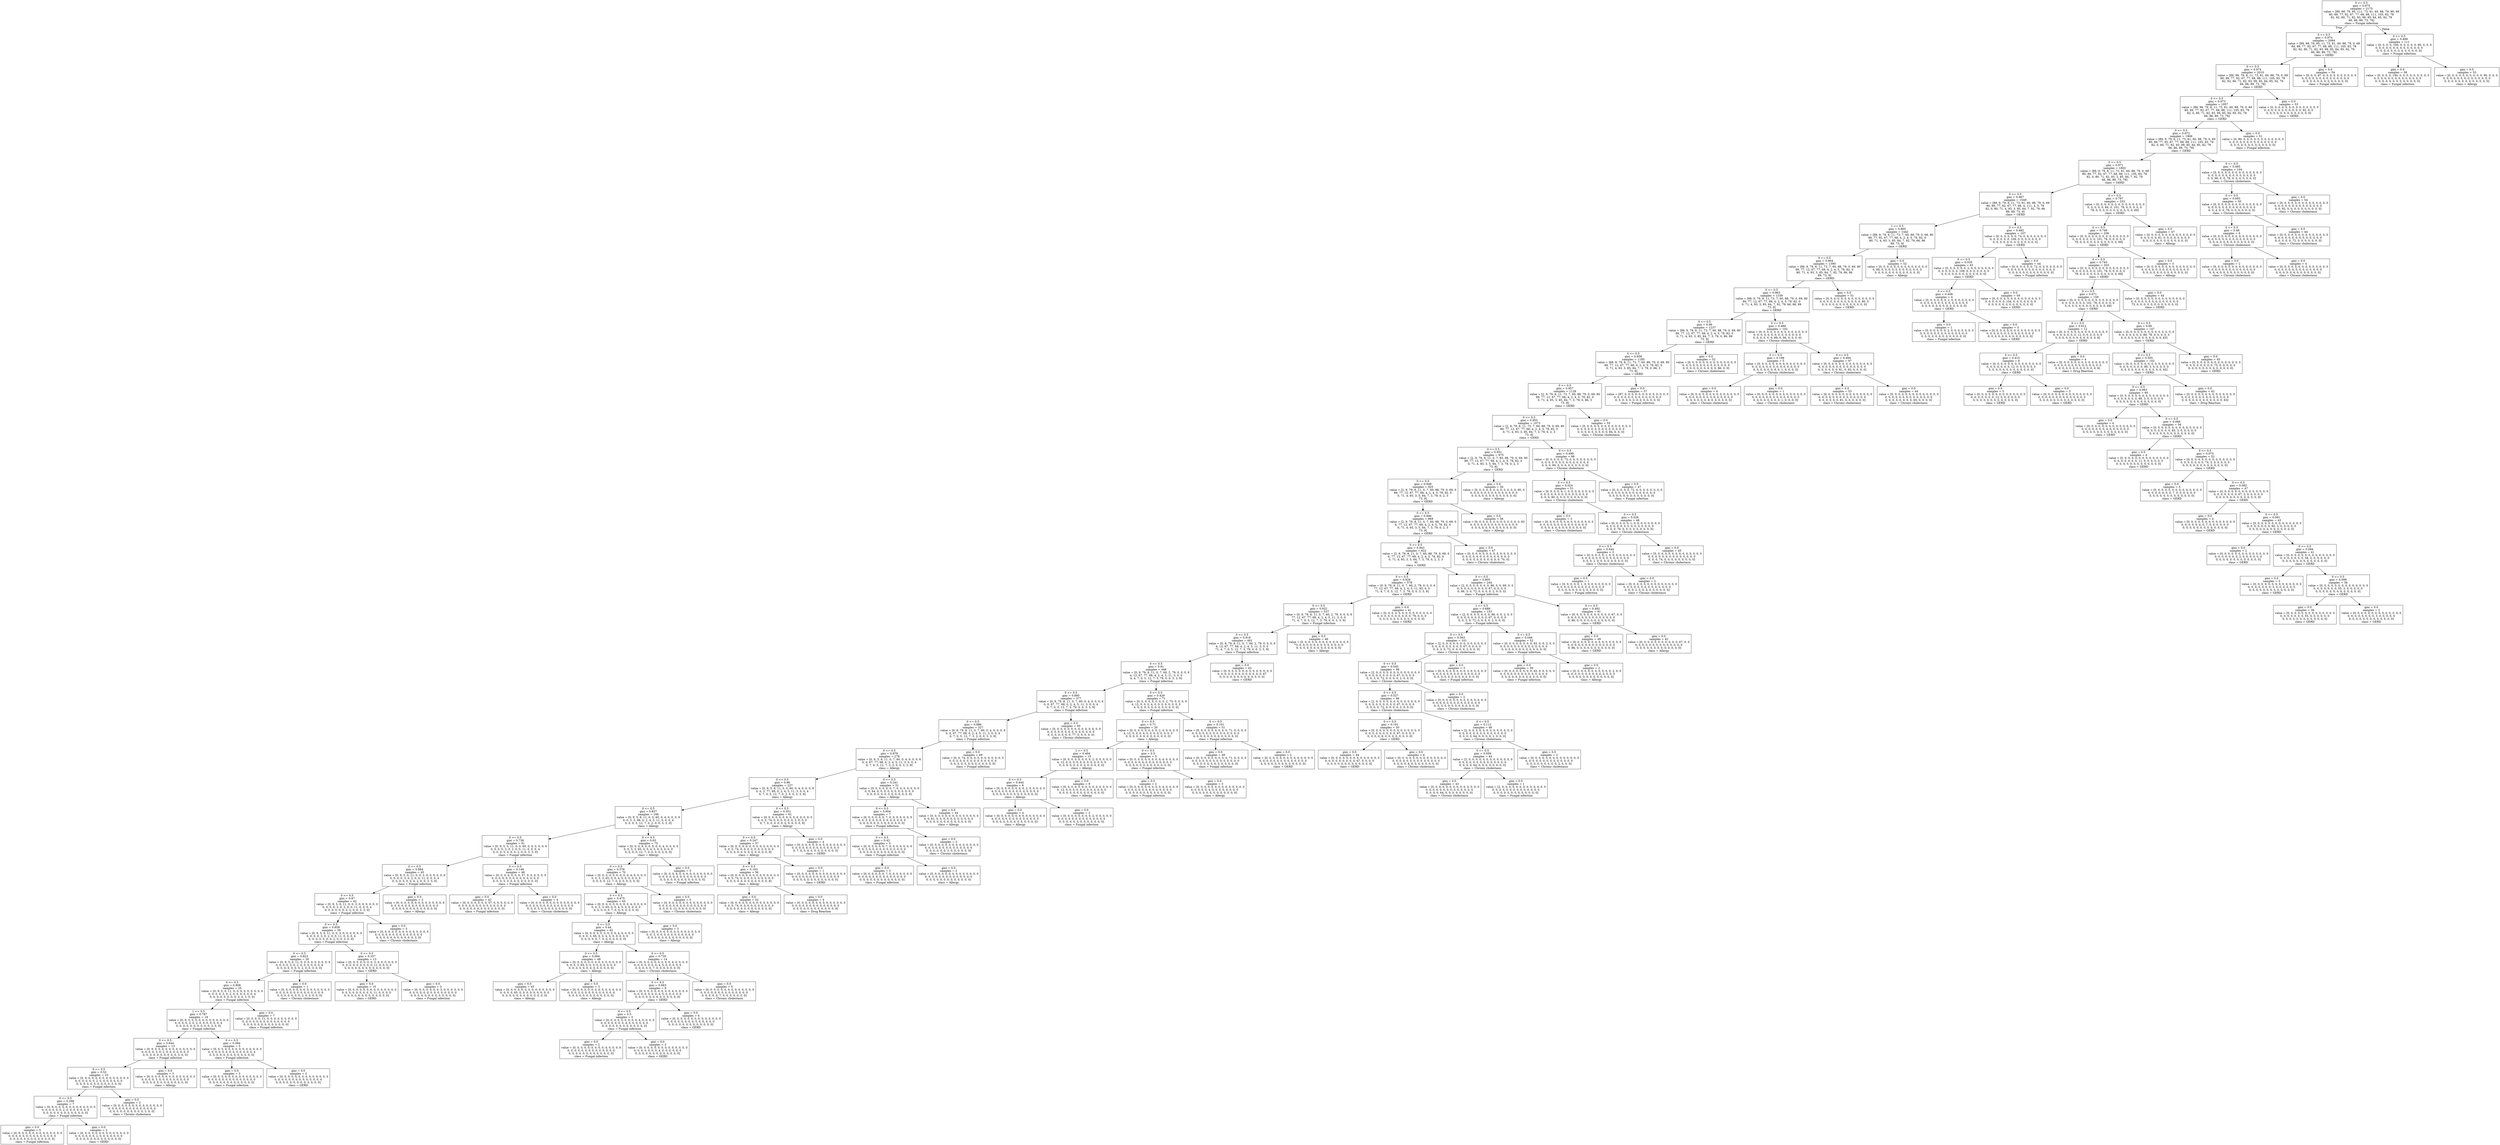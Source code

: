 digraph Tree {
node [shape=box] ;
0 [label="0 <= 0.5\ngini = 0.975\nsamples = 2175\nvalue = [89, 99, 79, 95, 111, 73, 81, 60, 88, 79, 90, 69\n80, 89, 77, 92, 67, 77, 68, 88, 111, 105, 83, 78\n82, 92, 80, 71, 82, 93, 99, 85, 84, 85, 92, 79\n66, 86, 89, 73, 78]\nclass = Fungal infection"] ;
1 [label="0 <= 0.5\ngini = 0.974\nsamples = 2064\nvalue = [89, 99, 79, 95, 11, 73, 81, 60, 88, 79, 0, 69\n80, 89, 77, 92, 67, 77, 68, 88, 111, 105, 83, 78\n82, 92, 80, 71, 82, 93, 99, 85, 84, 85, 92, 79\n66, 86, 89, 73, 78]\nclass = GERD"] ;
0 -> 1 [labeldistance=2.5, labelangle=45, headlabel="True"] ;
2 [label="0 <= 0.5\ngini = 0.974\nsamples = 2010\nvalue = [89, 99, 79, 8, 11, 73, 81, 60, 88, 79, 0, 69\n80, 89, 77, 92, 67, 77, 68, 88, 111, 105, 83, 78\n82, 92, 80, 71, 82, 93, 99, 85, 84, 85, 92, 79\n66, 86, 89, 73, 78]\nclass = GERD"] ;
1 -> 2 ;
3 [label="0 <= 0.5\ngini = 0.973\nsamples = 1957\nvalue = [89, 99, 79, 8, 11, 73, 81, 60, 88, 79, 0, 69\n80, 89, 77, 92, 67, 77, 68, 88, 111, 105, 83, 78\n82, 0, 80, 71, 82, 93, 99, 85, 84, 85, 92, 79\n66, 86, 89, 73, 78]\nclass = GERD"] ;
2 -> 3 ;
4 [label="0 <= 0.5\ngini = 0.972\nsamples = 1906\nvalue = [89, 9, 79, 8, 11, 73, 81, 60, 88, 79, 0, 69\n80, 89, 77, 92, 67, 77, 68, 88, 111, 105, 83, 78\n82, 0, 80, 71, 82, 93, 99, 85, 84, 85, 92, 79\n66, 86, 89, 73, 78]\nclass = GERD"] ;
3 -> 4 ;
5 [label="0 <= 0.5\ngini = 0.971\nsamples = 1802\nvalue = [89, 9, 79, 8, 11, 73, 81, 60, 88, 79, 0, 69\n80, 89, 77, 92, 67, 77, 68, 88, 111, 105, 83, 78\n82, 0, 80, 71, 82, 93, 3, 85, 84, 7, 92, 79\n66, 86, 89, 73, 78]\nclass = GERD"] ;
4 -> 5 ;
6 [label="0 <= 0.5\ngini = 0.967\nsamples = 1549\nvalue = [89, 9, 79, 8, 11, 73, 81, 60, 88, 79, 0, 69\n80, 89, 77, 92, 67, 77, 68, 4, 111, 4, 5, 78\n82, 0, 80, 71, 4, 93, 3, 85, 84, 7, 92, 79, 66\n86, 89, 73, 9]\nclass = GERD"] ;
5 -> 6 ;
7 [label="1 <= 0.5\ngini = 0.965\nsamples = 1442\nvalue = [89, 9, 79, 8, 11, 73, 7, 60, 88, 79, 0, 69, 80\n89, 77, 92, 67, 77, 68, 4, 2, 4, 5, 78, 82, 0\n80, 71, 4, 93, 3, 85, 84, 7, 92, 79, 66, 86\n89, 73, 9]\nclass = GERD"] ;
6 -> 7 ;
8 [label="0 <= 0.5\ngini = 0.964\nsamples = 1390\nvalue = [89, 9, 79, 8, 11, 73, 7, 60, 88, 79, 0, 69, 80\n89, 77, 12, 67, 77, 68, 4, 2, 4, 5, 78, 82, 0\n80, 71, 4, 93, 3, 85, 84, 7, 92, 79, 66, 86\n89, 73, 9]\nclass = GERD"] ;
7 -> 8 ;
9 [label="0 <= 0.5\ngini = 0.963\nsamples = 1339\nvalue = [89, 9, 79, 8, 11, 73, 7, 60, 88, 79, 0, 69, 80\n89, 77, 12, 67, 77, 68, 4, 2, 4, 5, 78, 82, 0\n0, 71, 4, 93, 3, 85, 84, 7, 92, 79, 66, 86, 89\n73, 9]\nclass = GERD"] ;
8 -> 9 ;
10 [label="0 <= 0.5\ngini = 0.96\nsamples = 1237\nvalue = [89, 9, 79, 8, 11, 73, 7, 60, 88, 79, 0, 69, 80\n89, 77, 12, 67, 77, 68, 4, 2, 4, 5, 78, 82, 0\n0, 71, 4, 93, 3, 85, 84, 7, 3, 79, 0, 86, 89\n73, 9]\nclass = GERD"] ;
9 -> 10 ;
11 [label="0 <= 0.5\ngini = 0.958\nsamples = 1185\nvalue = [89, 9, 79, 8, 11, 73, 7, 60, 88, 79, 0, 69, 80\n89, 77, 12, 67, 77, 68, 4, 2, 4, 5, 78, 82, 0\n0, 71, 4, 93, 3, 85, 84, 7, 3, 79, 0, 86, 3\n73, 9]\nclass = GERD"] ;
10 -> 11 ;
12 [label="0 <= 0.5\ngini = 0.957\nsamples = 1128\nvalue = [2, 9, 79, 8, 11, 73, 7, 60, 88, 79, 0, 69, 80\n89, 77, 12, 67, 77, 68, 4, 2, 4, 5, 78, 82, 0\n0, 71, 4, 93, 3, 85, 84, 7, 3, 79, 0, 86, 3\n73, 9]\nclass = GERD"] ;
11 -> 12 ;
13 [label="0 <= 0.5\ngini = 0.955\nsamples = 1073\nvalue = [2, 9, 79, 8, 11, 73, 7, 60, 88, 79, 0, 69, 80\n89, 77, 12, 67, 77, 68, 4, 2, 4, 5, 78, 82, 0\n0, 71, 4, 93, 3, 85, 84, 7, 3, 79, 0, 2, 3\n73, 9]\nclass = GERD"] ;
12 -> 13 ;
14 [label="0 <= 0.5\ngini = 0.951\nsamples = 975\nvalue = [2, 9, 79, 8, 11, 0, 7, 60, 88, 79, 0, 69, 80\n89, 77, 12, 67, 77, 68, 4, 2, 4, 5, 78, 82, 0\n0, 71, 4, 93, 3, 5, 84, 7, 3, 79, 0, 2, 3\n73, 9]\nclass = GERD"] ;
13 -> 14 ;
15 [label="0 <= 0.5\ngini = 0.948\nsamples = 925\nvalue = [2, 9, 79, 8, 11, 0, 7, 60, 88, 79, 0, 69, 0\n89, 77, 12, 67, 77, 68, 4, 2, 4, 5, 78, 82, 0\n0, 71, 4, 93, 3, 5, 84, 7, 3, 79, 0, 2, 3\n73, 9]\nclass = GERD"] ;
14 -> 15 ;
16 [label="0 <= 0.5\ngini = 0.946\nsamples = 869\nvalue = [2, 9, 79, 8, 11, 0, 7, 60, 88, 79, 0, 69, 0\n6, 77, 12, 67, 77, 68, 4, 2, 4, 5, 78, 82, 0\n0, 71, 4, 93, 3, 5, 84, 7, 3, 79, 0, 2, 3\n73, 9]\nclass = GERD"] ;
15 -> 16 ;
17 [label="0 <= 0.5\ngini = 0.943\nsamples = 822\nvalue = [2, 9, 79, 8, 11, 0, 7, 60, 88, 79, 0, 69, 0\n6, 77, 12, 67, 77, 68, 4, 2, 4, 5, 78, 82, 0\n0, 71, 4, 93, 3, 5, 84, 7, 3, 79, 0, 2, 3, 3\n9]\nclass = GERD"] ;
16 -> 17 ;
18 [label="0 <= 0.5\ngini = 0.926\nsamples = 578\nvalue = [0, 9, 79, 8, 11, 0, 7, 60, 2, 79, 0, 0, 0, 6\n77, 12, 67, 77, 68, 4, 2, 4, 5, 11, 82, 0, 0\n71, 4, 7, 0, 5, 12, 7, 3, 79, 0, 0, 3, 3, 9]\nclass = GERD"] ;
17 -> 18 ;
19 [label="0 <= 0.5\ngini = 0.922\nsamples = 537\nvalue = [0, 9, 79, 8, 11, 0, 7, 60, 2, 79, 0, 0, 0, 6\n77, 12, 67, 77, 68, 4, 2, 4, 5, 11, 3, 0, 0\n71, 4, 7, 0, 5, 12, 7, 3, 79, 0, 0, 3, 3, 9]\nclass = Fungal infection"] ;
18 -> 19 ;
20 [label="0 <= 0.5\ngini = 0.916\nsamples = 491\nvalue = [0, 9, 79, 8, 11, 0, 7, 60, 2, 79, 0, 0, 0, 6\n4, 12, 67, 77, 68, 4, 2, 4, 5, 11, 3, 0, 0\n71, 4, 7, 0, 5, 12, 7, 3, 79, 0, 0, 3, 3, 9]\nclass = Fungal infection"] ;
19 -> 20 ;
21 [label="0 <= 0.5\ngini = 0.91\nsamples = 448\nvalue = [0, 9, 79, 8, 11, 0, 7, 60, 2, 79, 0, 0, 0, 6\n4, 12, 67, 77, 68, 4, 2, 4, 5, 11, 3, 0, 0\n4, 4, 7, 0, 5, 12, 7, 3, 79, 0, 0, 3, 3, 9]\nclass = Fungal infection"] ;
20 -> 21 ;
22 [label="0 <= 0.5\ngini = 0.895\nsamples = 377\nvalue = [0, 9, 79, 8, 11, 0, 7, 60, 0, 4, 0, 0, 0, 6\n0, 0, 67, 77, 68, 0, 2, 4, 5, 11, 3, 0, 0, 4\n0, 7, 0, 5, 12, 7, 3, 79, 0, 0, 3, 3, 9]\nclass = Fungal infection"] ;
21 -> 22 ;
23 [label="0 <= 0.5\ngini = 0.886\nsamples = 327\nvalue = [0, 9, 79, 8, 11, 0, 7, 60, 0, 4, 0, 0, 0, 6\n0, 0, 67, 77, 68, 0, 2, 4, 5, 11, 3, 0, 0, 4\n0, 7, 0, 5, 12, 7, 3, 2, 0, 0, 3, 3, 9]\nclass = Fungal infection"] ;
22 -> 23 ;
24 [label="0 <= 0.5\ngini = 0.879\nsamples = 278\nvalue = [0, 9, 5, 8, 11, 0, 7, 60, 0, 4, 0, 0, 0, 6\n0, 0, 67, 77, 68, 0, 2, 4, 5, 11, 3, 0, 0, 4\n0, 7, 0, 5, 12, 7, 3, 2, 0, 0, 3, 3, 9]\nclass = Allergy"] ;
23 -> 24 ;
25 [label="0 <= 0.5\ngini = 0.86\nsamples = 227\nvalue = [0, 9, 5, 8, 11, 0, 0, 60, 0, 4, 0, 0, 0, 6\n0, 0, 3, 77, 68, 0, 2, 4, 5, 11, 3, 0, 0, 4\n0, 7, 0, 5, 12, 7, 0, 2, 0, 0, 3, 3, 9]\nclass = Allergy"] ;
24 -> 25 ;
26 [label="0 <= 0.5\ngini = 0.837\nsamples = 166\nvalue = [0, 9, 5, 8, 11, 0, 0, 60, 0, 4, 0, 0, 0, 6\n0, 0, 3, 3, 68, 0, 2, 4, 5, 11, 0, 0, 0, 4\n0, 0, 0, 5, 12, 7, 0, 2, 0, 0, 3, 3, 0]\nclass = Allergy"] ;
25 -> 26 ;
27 [label="0 <= 0.5\ngini = 0.736\nsamples = 91\nvalue = [0, 9, 5, 0, 11, 0, 0, 60, 0, 0, 0, 0, 0, 6\n0, 0, 0, 0, 3, 0, 2, 0, 0, 11, 0, 0, 0, 4\n0, 0, 0, 5, 0, 0, 0, 2, 0, 0, 3, 3, 0]\nclass = Fungal infection"] ;
26 -> 27 ;
28 [label="0 <= 0.5\ngini = 0.884\nsamples = 45\nvalue = [0, 9, 5, 0, 11, 0, 0, 3, 0, 0, 0, 0, 0, 6\n0, 0, 0, 0, 3, 0, 2, 0, 0, 11, 0, 0, 0, 4\n0, 0, 0, 0, 0, 0, 0, 2, 0, 0, 3, 3, 0]\nclass = Fungal infection"] ;
27 -> 28 ;
29 [label="0 <= 0.5\ngini = 0.87\nsamples = 42\nvalue = [0, 9, 5, 0, 11, 0, 0, 3, 0, 0, 0, 0, 0, 0\n0, 0, 0, 0, 3, 0, 2, 0, 0, 11, 0, 0, 0, 4\n0, 0, 0, 0, 0, 0, 0, 2, 0, 0, 3, 3, 0]\nclass = Fungal infection"] ;
28 -> 29 ;
30 [label="0 <= 0.5\ngini = 0.858\nsamples = 39\nvalue = [0, 9, 5, 0, 11, 0, 0, 3, 0, 0, 0, 0, 0, 0\n0, 0, 0, 0, 3, 0, 2, 0, 0, 11, 0, 0, 0, 4\n0, 0, 0, 0, 0, 0, 0, 2, 0, 0, 3, 0, 0]\nclass = Fungal infection"] ;
29 -> 30 ;
31 [label="0 <= 0.5\ngini = 0.823\nsamples = 26\nvalue = [0, 9, 5, 0, 11, 0, 0, 0, 0, 0, 0, 0, 0, 0\n0, 0, 0, 0, 3, 0, 2, 0, 0, 0, 0, 0, 0, 4\n0, 0, 0, 0, 0, 0, 0, 2, 0, 0, 3, 0, 0]\nclass = Fungal infection"] ;
30 -> 31 ;
32 [label="0 <= 0.5\ngini = 0.806\nsamples = 25\nvalue = [0, 9, 5, 0, 11, 0, 0, 0, 0, 0, 0, 0, 0, 0\n0, 0, 0, 0, 3, 0, 2, 0, 0, 0, 0, 0, 0, 4\n0, 0, 0, 0, 0, 0, 0, 0, 0, 0, 3, 0, 0]\nclass = Fungal infection"] ;
31 -> 32 ;
33 [label="1 <= 0.5\ngini = 0.787\nsamples = 18\nvalue = [0, 9, 5, 0, 0, 0, 0, 0, 0, 0, 0, 0, 0, 0\n0, 0, 0, 0, 3, 0, 2, 0, 0, 0, 0, 0, 0, 4\n0, 0, 0, 0, 0, 0, 0, 0, 0, 0, 3, 0, 0]\nclass = Fungal infection"] ;
32 -> 33 ;
34 [label="0 <= 0.5\ngini = 0.644\nsamples = 13\nvalue = [0, 9, 0, 0, 0, 0, 0, 0, 0, 0, 0, 0, 0, 0\n0, 0, 0, 0, 3, 0, 2, 0, 0, 0, 0, 0, 0, 0\n0, 0, 0, 0, 0, 0, 0, 0, 0, 0, 3, 0, 0]\nclass = Fungal infection"] ;
33 -> 34 ;
35 [label="0 <= 0.5\ngini = 0.52\nsamples = 10\nvalue = [0, 9, 0, 0, 0, 0, 0, 0, 0, 0, 0, 0, 0, 0\n0, 0, 0, 0, 0, 0, 2, 0, 0, 0, 0, 0, 0, 0\n0, 0, 0, 0, 0, 0, 0, 0, 0, 0, 3, 0, 0]\nclass = Fungal infection"] ;
34 -> 35 ;
36 [label="0 <= 0.5\ngini = 0.298\nsamples = 7\nvalue = [0, 9, 0, 0, 0, 0, 0, 0, 0, 0, 0, 0, 0, 0\n0, 0, 0, 0, 0, 0, 2, 0, 0, 0, 0, 0, 0, 0\n0, 0, 0, 0, 0, 0, 0, 0, 0, 0, 0, 0, 0]\nclass = Fungal infection"] ;
35 -> 36 ;
37 [label="gini = 0.0\nsamples = 5\nvalue = [0, 9, 0, 0, 0, 0, 0, 0, 0, 0, 0, 0, 0, 0\n0, 0, 0, 0, 0, 0, 0, 0, 0, 0, 0, 0, 0, 0\n0, 0, 0, 0, 0, 0, 0, 0, 0, 0, 0, 0, 0]\nclass = Fungal infection"] ;
36 -> 37 ;
38 [label="gini = 0.0\nsamples = 2\nvalue = [0, 0, 0, 0, 0, 0, 0, 0, 0, 0, 0, 0, 0, 0\n0, 0, 0, 0, 0, 0, 2, 0, 0, 0, 0, 0, 0, 0\n0, 0, 0, 0, 0, 0, 0, 0, 0, 0, 0, 0, 0]\nclass = GERD"] ;
36 -> 38 ;
39 [label="gini = 0.0\nsamples = 3\nvalue = [0, 0, 0, 0, 0, 0, 0, 0, 0, 0, 0, 0, 0, 0\n0, 0, 0, 0, 0, 0, 0, 0, 0, 0, 0, 0, 0, 0\n0, 0, 0, 0, 0, 0, 0, 0, 0, 0, 3, 0, 0]\nclass = Chronic cholestasis"] ;
35 -> 39 ;
40 [label="gini = 0.0\nsamples = 3\nvalue = [0, 0, 0, 0, 0, 0, 0, 0, 0, 0, 0, 0, 0, 0\n0, 0, 0, 0, 3, 0, 0, 0, 0, 0, 0, 0, 0, 0\n0, 0, 0, 0, 0, 0, 0, 0, 0, 0, 0, 0, 0]\nclass = Allergy"] ;
34 -> 40 ;
41 [label="0 <= 0.5\ngini = 0.494\nsamples = 5\nvalue = [0, 0, 5, 0, 0, 0, 0, 0, 0, 0, 0, 0, 0, 0\n0, 0, 0, 0, 0, 0, 0, 0, 0, 0, 0, 0, 0, 4\n0, 0, 0, 0, 0, 0, 0, 0, 0, 0, 0, 0, 0]\nclass = Fungal infection"] ;
33 -> 41 ;
42 [label="gini = 0.0\nsamples = 3\nvalue = [0, 0, 5, 0, 0, 0, 0, 0, 0, 0, 0, 0, 0, 0\n0, 0, 0, 0, 0, 0, 0, 0, 0, 0, 0, 0, 0, 0\n0, 0, 0, 0, 0, 0, 0, 0, 0, 0, 0, 0, 0]\nclass = Fungal infection"] ;
41 -> 42 ;
43 [label="gini = 0.0\nsamples = 2\nvalue = [0, 0, 0, 0, 0, 0, 0, 0, 0, 0, 0, 0, 0, 0\n0, 0, 0, 0, 0, 0, 0, 0, 0, 0, 0, 0, 0, 4\n0, 0, 0, 0, 0, 0, 0, 0, 0, 0, 0, 0, 0]\nclass = GERD"] ;
41 -> 43 ;
44 [label="gini = 0.0\nsamples = 7\nvalue = [0, 0, 0, 0, 11, 0, 0, 0, 0, 0, 0, 0, 0, 0\n0, 0, 0, 0, 0, 0, 0, 0, 0, 0, 0, 0, 0, 0\n0, 0, 0, 0, 0, 0, 0, 0, 0, 0, 0, 0, 0]\nclass = Fungal infection"] ;
32 -> 44 ;
45 [label="gini = 0.0\nsamples = 1\nvalue = [0, 0, 0, 0, 0, 0, 0, 0, 0, 0, 0, 0, 0, 0\n0, 0, 0, 0, 0, 0, 0, 0, 0, 0, 0, 0, 0, 0\n0, 0, 0, 0, 0, 0, 0, 2, 0, 0, 0, 0, 0]\nclass = Chronic cholestasis"] ;
31 -> 45 ;
46 [label="0 <= 0.5\ngini = 0.337\nsamples = 13\nvalue = [0, 0, 0, 0, 0, 0, 0, 3, 0, 0, 0, 0, 0, 0\n0, 0, 0, 0, 0, 0, 0, 0, 0, 11, 0, 0, 0, 0\n0, 0, 0, 0, 0, 0, 0, 0, 0, 0, 0, 0, 0]\nclass = GERD"] ;
30 -> 46 ;
47 [label="gini = 0.0\nsamples = 10\nvalue = [0, 0, 0, 0, 0, 0, 0, 0, 0, 0, 0, 0, 0, 0\n0, 0, 0, 0, 0, 0, 0, 0, 0, 11, 0, 0, 0, 0\n0, 0, 0, 0, 0, 0, 0, 0, 0, 0, 0, 0, 0]\nclass = GERD"] ;
46 -> 47 ;
48 [label="gini = 0.0\nsamples = 3\nvalue = [0, 0, 0, 0, 0, 0, 0, 3, 0, 0, 0, 0, 0, 0\n0, 0, 0, 0, 0, 0, 0, 0, 0, 0, 0, 0, 0, 0\n0, 0, 0, 0, 0, 0, 0, 0, 0, 0, 0, 0, 0]\nclass = Fungal infection"] ;
46 -> 48 ;
49 [label="gini = 0.0\nsamples = 3\nvalue = [0, 0, 0, 0, 0, 0, 0, 0, 0, 0, 0, 0, 0, 0\n0, 0, 0, 0, 0, 0, 0, 0, 0, 0, 0, 0, 0, 0\n0, 0, 0, 0, 0, 0, 0, 0, 0, 0, 0, 3, 0]\nclass = Chronic cholestasis"] ;
29 -> 49 ;
50 [label="gini = 0.0\nsamples = 3\nvalue = [0, 0, 0, 0, 0, 0, 0, 0, 0, 0, 0, 0, 0, 6\n0, 0, 0, 0, 0, 0, 0, 0, 0, 0, 0, 0, 0, 0\n0, 0, 0, 0, 0, 0, 0, 0, 0, 0, 0, 0, 0]\nclass = Allergy"] ;
28 -> 50 ;
51 [label="0 <= 0.5\ngini = 0.148\nsamples = 46\nvalue = [0, 0, 0, 0, 0, 0, 0, 57, 0, 0, 0, 0, 0, 0\n0, 0, 0, 0, 0, 0, 0, 0, 0, 0, 0, 0, 0, 0\n0, 0, 0, 5, 0, 0, 0, 0, 0, 0, 0, 0, 0]\nclass = Fungal infection"] ;
27 -> 51 ;
52 [label="gini = 0.0\nsamples = 42\nvalue = [0, 0, 0, 0, 0, 0, 0, 57, 0, 0, 0, 0, 0, 0\n0, 0, 0, 0, 0, 0, 0, 0, 0, 0, 0, 0, 0, 0\n0, 0, 0, 0, 0, 0, 0, 0, 0, 0, 0, 0, 0]\nclass = Fungal infection"] ;
51 -> 52 ;
53 [label="gini = 0.0\nsamples = 4\nvalue = [0, 0, 0, 0, 0, 0, 0, 0, 0, 0, 0, 0, 0, 0\n0, 0, 0, 0, 0, 0, 0, 0, 0, 0, 0, 0, 0, 0\n0, 0, 0, 5, 0, 0, 0, 0, 0, 0, 0, 0, 0]\nclass = Chronic cholestasis"] ;
51 -> 53 ;
54 [label="0 <= 0.5\ngini = 0.63\nsamples = 75\nvalue = [0, 0, 0, 8, 0, 0, 0, 0, 0, 4, 0, 0, 0, 0\n0, 0, 3, 3, 65, 0, 0, 4, 5, 0, 0, 0, 0, 0\n0, 0, 0, 0, 12, 7, 0, 0, 0, 0, 0, 0, 0]\nclass = Allergy"] ;
26 -> 54 ;
55 [label="0 <= 0.5\ngini = 0.576\nsamples = 70\nvalue = [0, 0, 0, 0, 0, 0, 0, 0, 0, 4, 0, 0, 0, 0\n0, 0, 3, 3, 65, 0, 0, 4, 5, 0, 0, 0, 0, 0\n0, 0, 0, 0, 12, 7, 0, 0, 0, 0, 0, 0, 0]\nclass = Allergy"] ;
54 -> 55 ;
56 [label="0 <= 0.5\ngini = 0.475\nsamples = 65\nvalue = [0, 0, 0, 0, 0, 0, 0, 0, 0, 4, 0, 0, 0, 0\n0, 0, 3, 3, 65, 0, 0, 4, 5, 0, 0, 0, 0, 0\n0, 0, 0, 0, 0, 7, 0, 0, 0, 0, 0, 0, 0]\nclass = Allergy"] ;
55 -> 56 ;
57 [label="0 <= 0.5\ngini = 0.44\nsamples = 62\nvalue = [0, 0, 0, 0, 0, 0, 0, 0, 0, 4, 0, 0, 0, 0\n0, 0, 0, 3, 65, 0, 0, 4, 5, 0, 0, 0, 0, 0\n0, 0, 0, 0, 0, 7, 0, 0, 0, 0, 0, 0, 0]\nclass = Allergy"] ;
56 -> 57 ;
58 [label="0 <= 0.5\ngini = 0.084\nsamples = 48\nvalue = [0, 0, 0, 0, 0, 0, 0, 0, 0, 0, 0, 0, 0, 0\n0, 0, 0, 3, 65, 0, 0, 0, 0, 0, 0, 0, 0, 0\n0, 0, 0, 0, 0, 0, 0, 0, 0, 0, 0, 0, 0]\nclass = Allergy"] ;
57 -> 58 ;
59 [label="gini = 0.0\nsamples = 45\nvalue = [0, 0, 0, 0, 0, 0, 0, 0, 0, 0, 0, 0, 0, 0\n0, 0, 0, 0, 65, 0, 0, 0, 0, 0, 0, 0, 0, 0\n0, 0, 0, 0, 0, 0, 0, 0, 0, 0, 0, 0, 0]\nclass = Allergy"] ;
58 -> 59 ;
60 [label="gini = 0.0\nsamples = 3\nvalue = [0, 0, 0, 0, 0, 0, 0, 0, 0, 0, 0, 0, 0, 0\n0, 0, 0, 3, 0, 0, 0, 0, 0, 0, 0, 0, 0, 0\n0, 0, 0, 0, 0, 0, 0, 0, 0, 0, 0, 0, 0]\nclass = Allergy"] ;
58 -> 60 ;
61 [label="0 <= 0.5\ngini = 0.735\nsamples = 14\nvalue = [0, 0, 0, 0, 0, 0, 0, 0, 0, 4, 0, 0, 0, 0\n0, 0, 0, 0, 0, 0, 0, 4, 5, 0, 0, 0, 0, 0\n0, 0, 0, 0, 0, 7, 0, 0, 0, 0, 0, 0, 0]\nclass = Chronic cholestasis"] ;
57 -> 61 ;
62 [label="0 <= 0.5\ngini = 0.663\nsamples = 9\nvalue = [0, 0, 0, 0, 0, 0, 0, 0, 0, 4, 0, 0, 0, 0\n0, 0, 0, 0, 0, 0, 0, 4, 5, 0, 0, 0, 0, 0\n0, 0, 0, 0, 0, 0, 0, 0, 0, 0, 0, 0, 0]\nclass = GERD"] ;
61 -> 62 ;
63 [label="0 <= 0.5\ngini = 0.5\nsamples = 5\nvalue = [0, 0, 0, 0, 0, 0, 0, 0, 0, 4, 0, 0, 0, 0\n0, 0, 0, 0, 0, 0, 0, 4, 0, 0, 0, 0, 0, 0\n0, 0, 0, 0, 0, 0, 0, 0, 0, 0, 0, 0, 0]\nclass = Fungal infection"] ;
62 -> 63 ;
64 [label="gini = 0.0\nsamples = 2\nvalue = [0, 0, 0, 0, 0, 0, 0, 0, 0, 4, 0, 0, 0, 0\n0, 0, 0, 0, 0, 0, 0, 0, 0, 0, 0, 0, 0, 0\n0, 0, 0, 0, 0, 0, 0, 0, 0, 0, 0, 0, 0]\nclass = Fungal infection"] ;
63 -> 64 ;
65 [label="gini = 0.0\nsamples = 3\nvalue = [0, 0, 0, 0, 0, 0, 0, 0, 0, 0, 0, 0, 0, 0\n0, 0, 0, 0, 0, 0, 0, 4, 0, 0, 0, 0, 0, 0\n0, 0, 0, 0, 0, 0, 0, 0, 0, 0, 0, 0, 0]\nclass = GERD"] ;
63 -> 65 ;
66 [label="gini = 0.0\nsamples = 4\nvalue = [0, 0, 0, 0, 0, 0, 0, 0, 0, 0, 0, 0, 0, 0\n0, 0, 0, 0, 0, 0, 0, 0, 5, 0, 0, 0, 0, 0\n0, 0, 0, 0, 0, 0, 0, 0, 0, 0, 0, 0, 0]\nclass = GERD"] ;
62 -> 66 ;
67 [label="gini = 0.0\nsamples = 5\nvalue = [0, 0, 0, 0, 0, 0, 0, 0, 0, 0, 0, 0, 0, 0\n0, 0, 0, 0, 0, 0, 0, 0, 0, 0, 0, 0, 0, 0\n0, 0, 0, 0, 0, 7, 0, 0, 0, 0, 0, 0, 0]\nclass = Chronic cholestasis"] ;
61 -> 67 ;
68 [label="gini = 0.0\nsamples = 3\nvalue = [0, 0, 0, 0, 0, 0, 0, 0, 0, 0, 0, 0, 0, 0\n0, 0, 3, 0, 0, 0, 0, 0, 0, 0, 0, 0, 0, 0\n0, 0, 0, 0, 0, 0, 0, 0, 0, 0, 0, 0, 0]\nclass = Allergy"] ;
56 -> 68 ;
69 [label="gini = 0.0\nsamples = 5\nvalue = [0, 0, 0, 0, 0, 0, 0, 0, 0, 0, 0, 0, 0, 0\n0, 0, 0, 0, 0, 0, 0, 0, 0, 0, 0, 0, 0, 0\n0, 0, 0, 0, 12, 0, 0, 0, 0, 0, 0, 0, 0]\nclass = Chronic cholestasis"] ;
55 -> 69 ;
70 [label="gini = 0.0\nsamples = 5\nvalue = [0, 0, 0, 8, 0, 0, 0, 0, 0, 0, 0, 0, 0, 0\n0, 0, 0, 0, 0, 0, 0, 0, 0, 0, 0, 0, 0, 0\n0, 0, 0, 0, 0, 0, 0, 0, 0, 0, 0, 0, 0]\nclass = Fungal infection"] ;
54 -> 70 ;
71 [label="0 <= 0.5\ngini = 0.351\nsamples = 61\nvalue = [0, 0, 0, 0, 0, 0, 0, 0, 0, 0, 0, 0, 0, 0\n0, 0, 0, 74, 0, 0, 0, 0, 0, 0, 3, 0, 0, 0\n0, 7, 0, 0, 0, 0, 0, 0, 0, 0, 0, 0, 9]\nclass = Allergy"] ;
25 -> 71 ;
72 [label="0 <= 0.5\ngini = 0.247\nsamples = 57\nvalue = [0, 0, 0, 0, 0, 0, 0, 0, 0, 0, 0, 0, 0, 0\n0, 0, 0, 74, 0, 0, 0, 0, 0, 0, 3, 0, 0, 0\n0, 0, 0, 0, 0, 0, 0, 0, 0, 0, 0, 0, 9]\nclass = Allergy"] ;
71 -> 72 ;
73 [label="0 <= 0.5\ngini = 0.193\nsamples = 56\nvalue = [0, 0, 0, 0, 0, 0, 0, 0, 0, 0, 0, 0, 0, 0\n0, 0, 0, 74, 0, 0, 0, 0, 0, 0, 0, 0, 0, 0\n0, 0, 0, 0, 0, 0, 0, 0, 0, 0, 0, 0, 9]\nclass = Allergy"] ;
72 -> 73 ;
74 [label="gini = 0.0\nsamples = 52\nvalue = [0, 0, 0, 0, 0, 0, 0, 0, 0, 0, 0, 0, 0, 0\n0, 0, 0, 74, 0, 0, 0, 0, 0, 0, 0, 0, 0, 0\n0, 0, 0, 0, 0, 0, 0, 0, 0, 0, 0, 0, 0]\nclass = Allergy"] ;
73 -> 74 ;
75 [label="gini = 0.0\nsamples = 4\nvalue = [0, 0, 0, 0, 0, 0, 0, 0, 0, 0, 0, 0, 0, 0\n0, 0, 0, 0, 0, 0, 0, 0, 0, 0, 0, 0, 0, 0\n0, 0, 0, 0, 0, 0, 0, 0, 0, 0, 0, 0, 9]\nclass = Drug Reaction"] ;
73 -> 75 ;
76 [label="gini = 0.0\nsamples = 1\nvalue = [0, 0, 0, 0, 0, 0, 0, 0, 0, 0, 0, 0, 0, 0\n0, 0, 0, 0, 0, 0, 0, 0, 0, 0, 3, 0, 0, 0\n0, 0, 0, 0, 0, 0, 0, 0, 0, 0, 0, 0, 0]\nclass = GERD"] ;
72 -> 76 ;
77 [label="gini = 0.0\nsamples = 4\nvalue = [0, 0, 0, 0, 0, 0, 0, 0, 0, 0, 0, 0, 0, 0\n0, 0, 0, 0, 0, 0, 0, 0, 0, 0, 0, 0, 0, 0\n0, 7, 0, 0, 0, 0, 0, 0, 0, 0, 0, 0, 0]\nclass = GERD"] ;
71 -> 77 ;
78 [label="0 <= 0.5\ngini = 0.241\nsamples = 51\nvalue = [0, 0, 0, 0, 0, 0, 7, 0, 0, 0, 0, 0, 0, 0\n0, 0, 64, 0, 0, 0, 0, 0, 0, 0, 0, 0, 0, 0\n0, 0, 0, 0, 0, 0, 3, 0, 0, 0, 0, 0, 0]\nclass = Allergy"] ;
24 -> 78 ;
79 [label="0 <= 0.5\ngini = 0.604\nsamples = 7\nvalue = [0, 0, 0, 0, 0, 0, 7, 0, 0, 0, 0, 0, 0, 0\n0, 0, 3, 0, 0, 0, 0, 0, 0, 0, 0, 0, 0, 0\n0, 0, 0, 0, 0, 0, 3, 0, 0, 0, 0, 0, 0]\nclass = Fungal infection"] ;
78 -> 79 ;
80 [label="0 <= 0.5\ngini = 0.42\nsamples = 5\nvalue = [0, 0, 0, 0, 0, 0, 7, 0, 0, 0, 0, 0, 0, 0\n0, 0, 3, 0, 0, 0, 0, 0, 0, 0, 0, 0, 0, 0\n0, 0, 0, 0, 0, 0, 0, 0, 0, 0, 0, 0, 0]\nclass = Fungal infection"] ;
79 -> 80 ;
81 [label="gini = 0.0\nsamples = 3\nvalue = [0, 0, 0, 0, 0, 0, 7, 0, 0, 0, 0, 0, 0, 0\n0, 0, 0, 0, 0, 0, 0, 0, 0, 0, 0, 0, 0, 0\n0, 0, 0, 0, 0, 0, 0, 0, 0, 0, 0, 0, 0]\nclass = Fungal infection"] ;
80 -> 81 ;
82 [label="gini = 0.0\nsamples = 2\nvalue = [0, 0, 0, 0, 0, 0, 0, 0, 0, 0, 0, 0, 0, 0\n0, 0, 3, 0, 0, 0, 0, 0, 0, 0, 0, 0, 0, 0\n0, 0, 0, 0, 0, 0, 0, 0, 0, 0, 0, 0, 0]\nclass = Allergy"] ;
80 -> 82 ;
83 [label="gini = 0.0\nsamples = 2\nvalue = [0, 0, 0, 0, 0, 0, 0, 0, 0, 0, 0, 0, 0, 0\n0, 0, 0, 0, 0, 0, 0, 0, 0, 0, 0, 0, 0, 0\n0, 0, 0, 0, 0, 0, 3, 0, 0, 0, 0, 0, 0]\nclass = Chronic cholestasis"] ;
79 -> 83 ;
84 [label="gini = 0.0\nsamples = 44\nvalue = [0, 0, 0, 0, 0, 0, 0, 0, 0, 0, 0, 0, 0, 0\n0, 0, 61, 0, 0, 0, 0, 0, 0, 0, 0, 0, 0, 0\n0, 0, 0, 0, 0, 0, 0, 0, 0, 0, 0, 0, 0]\nclass = Allergy"] ;
78 -> 84 ;
85 [label="gini = 0.0\nsamples = 49\nvalue = [0, 0, 74, 0, 0, 0, 0, 0, 0, 0, 0, 0, 0, 0\n0, 0, 0, 0, 0, 0, 0, 0, 0, 0, 0, 0, 0, 0\n0, 0, 0, 0, 0, 0, 0, 0, 0, 0, 0, 0, 0]\nclass = Fungal infection"] ;
23 -> 85 ;
86 [label="gini = 0.0\nsamples = 50\nvalue = [0, 0, 0, 0, 0, 0, 0, 0, 0, 0, 0, 0, 0, 0\n0, 0, 0, 0, 0, 0, 0, 0, 0, 0, 0, 0, 0, 0\n0, 0, 0, 0, 0, 0, 0, 77, 0, 0, 0, 0, 0]\nclass = Chronic cholestasis"] ;
22 -> 86 ;
87 [label="0 <= 0.5\ngini = 0.429\nsamples = 71\nvalue = [0, 0, 0, 0, 0, 0, 0, 0, 2, 75, 0, 0, 0, 0\n4, 12, 0, 0, 0, 4, 0, 0, 0, 0, 0, 0, 0, 0\n4, 0, 0, 0, 0, 0, 0, 0, 0, 0, 0, 0, 0]\nclass = Fungal infection"] ;
21 -> 87 ;
88 [label="0 <= 0.5\ngini = 0.71\nsamples = 20\nvalue = [0, 0, 0, 0, 0, 0, 0, 0, 2, 4, 0, 0, 0, 0\n4, 12, 0, 0, 0, 4, 0, 0, 0, 0, 0, 0, 0, 0\n0, 0, 0, 0, 0, 0, 0, 0, 0, 0, 0, 0, 0]\nclass = Allergy"] ;
87 -> 88 ;
89 [label="1 <= 0.5\ngini = 0.494\nsamples = 15\nvalue = [0, 0, 0, 0, 0, 0, 0, 0, 2, 0, 0, 0, 0, 0\n4, 12, 0, 0, 0, 0, 0, 0, 0, 0, 0, 0, 0, 0\n0, 0, 0, 0, 0, 0, 0, 0, 0, 0, 0, 0, 0]\nclass = Allergy"] ;
88 -> 89 ;
90 [label="0 <= 0.5\ngini = 0.444\nsamples = 6\nvalue = [0, 0, 0, 0, 0, 0, 0, 0, 2, 0, 0, 0, 0, 0\n4, 0, 0, 0, 0, 0, 0, 0, 0, 0, 0, 0, 0, 0\n0, 0, 0, 0, 0, 0, 0, 0, 0, 0, 0, 0, 0]\nclass = Allergy"] ;
89 -> 90 ;
91 [label="gini = 0.0\nsamples = 4\nvalue = [0, 0, 0, 0, 0, 0, 0, 0, 0, 0, 0, 0, 0, 0\n4, 0, 0, 0, 0, 0, 0, 0, 0, 0, 0, 0, 0, 0\n0, 0, 0, 0, 0, 0, 0, 0, 0, 0, 0, 0, 0]\nclass = Allergy"] ;
90 -> 91 ;
92 [label="gini = 0.0\nsamples = 2\nvalue = [0, 0, 0, 0, 0, 0, 0, 0, 2, 0, 0, 0, 0, 0\n0, 0, 0, 0, 0, 0, 0, 0, 0, 0, 0, 0, 0, 0\n0, 0, 0, 0, 0, 0, 0, 0, 0, 0, 0, 0, 0]\nclass = Fungal infection"] ;
90 -> 92 ;
93 [label="gini = 0.0\nsamples = 9\nvalue = [0, 0, 0, 0, 0, 0, 0, 0, 0, 0, 0, 0, 0, 0\n0, 12, 0, 0, 0, 0, 0, 0, 0, 0, 0, 0, 0, 0\n0, 0, 0, 0, 0, 0, 0, 0, 0, 0, 0, 0, 0]\nclass = Allergy"] ;
89 -> 93 ;
94 [label="0 <= 0.5\ngini = 0.5\nsamples = 5\nvalue = [0, 0, 0, 0, 0, 0, 0, 0, 0, 4, 0, 0, 0, 0\n0, 0, 0, 0, 0, 4, 0, 0, 0, 0, 0, 0, 0, 0\n0, 0, 0, 0, 0, 0, 0, 0, 0, 0, 0, 0, 0]\nclass = Fungal infection"] ;
88 -> 94 ;
95 [label="gini = 0.0\nsamples = 2\nvalue = [0, 0, 0, 0, 0, 0, 0, 0, 0, 4, 0, 0, 0, 0\n0, 0, 0, 0, 0, 0, 0, 0, 0, 0, 0, 0, 0, 0\n0, 0, 0, 0, 0, 0, 0, 0, 0, 0, 0, 0, 0]\nclass = Fungal infection"] ;
94 -> 95 ;
96 [label="gini = 0.0\nsamples = 3\nvalue = [0, 0, 0, 0, 0, 0, 0, 0, 0, 0, 0, 0, 0, 0\n0, 0, 0, 0, 0, 4, 0, 0, 0, 0, 0, 0, 0, 0\n0, 0, 0, 0, 0, 0, 0, 0, 0, 0, 0, 0, 0]\nclass = Allergy"] ;
94 -> 96 ;
97 [label="0 <= 0.5\ngini = 0.101\nsamples = 51\nvalue = [0, 0, 0, 0, 0, 0, 0, 0, 0, 71, 0, 0, 0, 0\n0, 0, 0, 0, 0, 0, 0, 0, 0, 0, 0, 0, 0, 0\n4, 0, 0, 0, 0, 0, 0, 0, 0, 0, 0, 0, 0]\nclass = Fungal infection"] ;
87 -> 97 ;
98 [label="gini = 0.0\nsamples = 49\nvalue = [0, 0, 0, 0, 0, 0, 0, 0, 0, 71, 0, 0, 0, 0\n0, 0, 0, 0, 0, 0, 0, 0, 0, 0, 0, 0, 0, 0\n0, 0, 0, 0, 0, 0, 0, 0, 0, 0, 0, 0, 0]\nclass = Fungal infection"] ;
97 -> 98 ;
99 [label="gini = 0.0\nsamples = 2\nvalue = [0, 0, 0, 0, 0, 0, 0, 0, 0, 0, 0, 0, 0, 0\n0, 0, 0, 0, 0, 0, 0, 0, 0, 0, 0, 0, 0, 0\n4, 0, 0, 0, 0, 0, 0, 0, 0, 0, 0, 0, 0]\nclass = GERD"] ;
97 -> 99 ;
100 [label="gini = 0.0\nsamples = 43\nvalue = [0, 0, 0, 0, 0, 0, 0, 0, 0, 0, 0, 0, 0, 0\n0, 0, 0, 0, 0, 0, 0, 0, 0, 0, 0, 0, 0, 67\n0, 0, 0, 0, 0, 0, 0, 0, 0, 0, 0, 0, 0]\nclass = GERD"] ;
20 -> 100 ;
101 [label="gini = 0.0\nsamples = 46\nvalue = [0, 0, 0, 0, 0, 0, 0, 0, 0, 0, 0, 0, 0, 0\n73, 0, 0, 0, 0, 0, 0, 0, 0, 0, 0, 0, 0, 0\n0, 0, 0, 0, 0, 0, 0, 0, 0, 0, 0, 0, 0]\nclass = Allergy"] ;
19 -> 101 ;
102 [label="gini = 0.0\nsamples = 41\nvalue = [0, 0, 0, 0, 0, 0, 0, 0, 0, 0, 0, 0, 0, 0\n0, 0, 0, 0, 0, 0, 0, 0, 0, 0, 79, 0, 0, 0\n0, 0, 0, 0, 0, 0, 0, 0, 0, 0, 0, 0, 0]\nclass = GERD"] ;
18 -> 102 ;
103 [label="0 <= 0.5\ngini = 0.805\nsamples = 244\nvalue = [2, 0, 0, 0, 0, 0, 0, 0, 86, 0, 0, 69, 0, 0\n0, 0, 0, 0, 0, 0, 0, 0, 0, 67, 0, 0, 0, 0\n0, 86, 3, 0, 72, 0, 0, 0, 0, 2, 0, 0, 0]\nclass = Fungal infection"] ;
17 -> 103 ;
104 [label="1 <= 0.5\ngini = 0.688\nsamples = 153\nvalue = [2, 0, 0, 0, 0, 0, 0, 0, 86, 0, 0, 2, 0, 0\n0, 0, 0, 0, 0, 0, 0, 0, 0, 67, 0, 0, 0, 0\n0, 0, 3, 0, 72, 0, 0, 0, 0, 2, 0, 0, 0]\nclass = Fungal infection"] ;
103 -> 104 ;
105 [label="0 <= 0.5\ngini = 0.563\nsamples = 101\nvalue = [2, 0, 0, 0, 0, 0, 0, 0, 3, 0, 0, 0, 0, 0\n0, 0, 0, 0, 0, 0, 0, 0, 0, 67, 0, 0, 0, 0\n0, 0, 3, 0, 72, 0, 0, 0, 0, 2, 0, 0, 0]\nclass = Chronic cholestasis"] ;
104 -> 105 ;
106 [label="0 <= 0.5\ngini = 0.545\nsamples = 98\nvalue = [2, 0, 0, 0, 0, 0, 0, 0, 0, 0, 0, 0, 0, 0\n0, 0, 0, 0, 0, 0, 0, 0, 0, 67, 0, 0, 0, 0\n0, 0, 3, 0, 72, 0, 0, 0, 0, 2, 0, 0, 0]\nclass = Chronic cholestasis"] ;
105 -> 106 ;
107 [label="0 <= 0.5\ngini = 0.527\nsamples = 96\nvalue = [2, 0, 0, 0, 0, 0, 0, 0, 0, 0, 0, 0, 0, 0\n0, 0, 0, 0, 0, 0, 0, 0, 0, 67, 0, 0, 0, 0\n0, 0, 0, 0, 72, 0, 0, 0, 0, 2, 0, 0, 0]\nclass = Chronic cholestasis"] ;
106 -> 107 ;
108 [label="0 <= 0.5\ngini = 0.191\nsamples = 50\nvalue = [0, 0, 0, 0, 0, 0, 0, 0, 0, 0, 0, 0, 0, 0\n0, 0, 0, 0, 0, 0, 0, 0, 0, 67, 0, 0, 0, 0\n0, 0, 0, 0, 8, 0, 0, 0, 0, 0, 0, 0, 0]\nclass = GERD"] ;
107 -> 108 ;
109 [label="gini = 0.0\nsamples = 44\nvalue = [0, 0, 0, 0, 0, 0, 0, 0, 0, 0, 0, 0, 0, 0\n0, 0, 0, 0, 0, 0, 0, 0, 0, 67, 0, 0, 0, 0\n0, 0, 0, 0, 0, 0, 0, 0, 0, 0, 0, 0, 0]\nclass = GERD"] ;
108 -> 109 ;
110 [label="gini = 0.0\nsamples = 6\nvalue = [0, 0, 0, 0, 0, 0, 0, 0, 0, 0, 0, 0, 0, 0\n0, 0, 0, 0, 0, 0, 0, 0, 0, 0, 0, 0, 0, 0\n0, 0, 0, 0, 8, 0, 0, 0, 0, 0, 0, 0, 0]\nclass = Chronic cholestasis"] ;
108 -> 110 ;
111 [label="0 <= 0.5\ngini = 0.112\nsamples = 46\nvalue = [2, 0, 0, 0, 0, 0, 0, 0, 0, 0, 0, 0, 0, 0\n0, 0, 0, 0, 0, 0, 0, 0, 0, 0, 0, 0, 0, 0\n0, 0, 0, 0, 64, 0, 0, 0, 0, 2, 0, 0, 0]\nclass = Chronic cholestasis"] ;
107 -> 111 ;
112 [label="0 <= 0.5\ngini = 0.059\nsamples = 44\nvalue = [2, 0, 0, 0, 0, 0, 0, 0, 0, 0, 0, 0, 0, 0\n0, 0, 0, 0, 0, 0, 0, 0, 0, 0, 0, 0, 0, 0\n0, 0, 0, 0, 64, 0, 0, 0, 0, 0, 0, 0, 0]\nclass = Chronic cholestasis"] ;
111 -> 112 ;
113 [label="gini = 0.0\nsamples = 43\nvalue = [0, 0, 0, 0, 0, 0, 0, 0, 0, 0, 0, 0, 0, 0\n0, 0, 0, 0, 0, 0, 0, 0, 0, 0, 0, 0, 0, 0\n0, 0, 0, 0, 64, 0, 0, 0, 0, 0, 0, 0, 0]\nclass = Chronic cholestasis"] ;
112 -> 113 ;
114 [label="gini = 0.0\nsamples = 1\nvalue = [2, 0, 0, 0, 0, 0, 0, 0, 0, 0, 0, 0, 0, 0\n0, 0, 0, 0, 0, 0, 0, 0, 0, 0, 0, 0, 0, 0\n0, 0, 0, 0, 0, 0, 0, 0, 0, 0, 0, 0, 0]\nclass = Fungal infection"] ;
112 -> 114 ;
115 [label="gini = 0.0\nsamples = 2\nvalue = [0, 0, 0, 0, 0, 0, 0, 0, 0, 0, 0, 0, 0, 0\n0, 0, 0, 0, 0, 0, 0, 0, 0, 0, 0, 0, 0, 0\n0, 0, 0, 0, 0, 0, 0, 0, 0, 2, 0, 0, 0]\nclass = Chronic cholestasis"] ;
111 -> 115 ;
116 [label="gini = 0.0\nsamples = 2\nvalue = [0, 0, 0, 0, 0, 0, 0, 0, 0, 0, 0, 0, 0, 0\n0, 0, 0, 0, 0, 0, 0, 0, 0, 0, 0, 0, 0, 0\n0, 0, 3, 0, 0, 0, 0, 0, 0, 0, 0, 0, 0]\nclass = Chronic cholestasis"] ;
106 -> 116 ;
117 [label="gini = 0.0\nsamples = 3\nvalue = [0, 0, 0, 0, 0, 0, 0, 0, 3, 0, 0, 0, 0, 0\n0, 0, 0, 0, 0, 0, 0, 0, 0, 0, 0, 0, 0, 0\n0, 0, 0, 0, 0, 0, 0, 0, 0, 0, 0, 0, 0]\nclass = Fungal infection"] ;
105 -> 117 ;
118 [label="0 <= 0.5\ngini = 0.046\nsamples = 52\nvalue = [0, 0, 0, 0, 0, 0, 0, 0, 83, 0, 0, 2, 0, 0\n0, 0, 0, 0, 0, 0, 0, 0, 0, 0, 0, 0, 0, 0\n0, 0, 0, 0, 0, 0, 0, 0, 0, 0, 0, 0, 0]\nclass = Fungal infection"] ;
104 -> 118 ;
119 [label="gini = 0.0\nsamples = 50\nvalue = [0, 0, 0, 0, 0, 0, 0, 0, 83, 0, 0, 0, 0, 0\n0, 0, 0, 0, 0, 0, 0, 0, 0, 0, 0, 0, 0, 0\n0, 0, 0, 0, 0, 0, 0, 0, 0, 0, 0, 0, 0]\nclass = Fungal infection"] ;
118 -> 119 ;
120 [label="gini = 0.0\nsamples = 2\nvalue = [0, 0, 0, 0, 0, 0, 0, 0, 0, 0, 0, 2, 0, 0\n0, 0, 0, 0, 0, 0, 0, 0, 0, 0, 0, 0, 0, 0\n0, 0, 0, 0, 0, 0, 0, 0, 0, 0, 0, 0, 0]\nclass = Allergy"] ;
118 -> 120 ;
121 [label="0 <= 0.5\ngini = 0.492\nsamples = 91\nvalue = [0, 0, 0, 0, 0, 0, 0, 0, 0, 0, 0, 67, 0, 0\n0, 0, 0, 0, 0, 0, 0, 0, 0, 0, 0, 0, 0, 0\n0, 86, 0, 0, 0, 0, 0, 0, 0, 0, 0, 0, 0]\nclass = GERD"] ;
103 -> 121 ;
122 [label="gini = 0.0\nsamples = 49\nvalue = [0, 0, 0, 0, 0, 0, 0, 0, 0, 0, 0, 0, 0, 0\n0, 0, 0, 0, 0, 0, 0, 0, 0, 0, 0, 0, 0, 0\n0, 86, 0, 0, 0, 0, 0, 0, 0, 0, 0, 0, 0]\nclass = GERD"] ;
121 -> 122 ;
123 [label="gini = 0.0\nsamples = 42\nvalue = [0, 0, 0, 0, 0, 0, 0, 0, 0, 0, 0, 67, 0, 0\n0, 0, 0, 0, 0, 0, 0, 0, 0, 0, 0, 0, 0, 0\n0, 0, 0, 0, 0, 0, 0, 0, 0, 0, 0, 0, 0]\nclass = Allergy"] ;
121 -> 123 ;
124 [label="gini = 0.0\nsamples = 47\nvalue = [0, 0, 0, 0, 0, 0, 0, 0, 0, 0, 0, 0, 0, 0\n0, 0, 0, 0, 0, 0, 0, 0, 0, 0, 0, 0, 0, 0\n0, 0, 0, 0, 0, 0, 0, 0, 0, 0, 0, 70, 0]\nclass = Chronic cholestasis"] ;
16 -> 124 ;
125 [label="gini = 0.0\nsamples = 56\nvalue = [0, 0, 0, 0, 0, 0, 0, 0, 0, 0, 0, 0, 0, 83\n0, 0, 0, 0, 0, 0, 0, 0, 0, 0, 0, 0, 0, 0\n0, 0, 0, 0, 0, 0, 0, 0, 0, 0, 0, 0, 0]\nclass = Allergy"] ;
15 -> 125 ;
126 [label="gini = 0.0\nsamples = 50\nvalue = [0, 0, 0, 0, 0, 0, 0, 0, 0, 0, 0, 0, 80, 0\n0, 0, 0, 0, 0, 0, 0, 0, 0, 0, 0, 0, 0, 0\n0, 0, 0, 0, 0, 0, 0, 0, 0, 0, 0, 0, 0]\nclass = Allergy"] ;
14 -> 126 ;
127 [label="0 <= 0.5\ngini = 0.499\nsamples = 98\nvalue = [0, 0, 0, 0, 0, 73, 0, 0, 0, 0, 0, 0, 0, 0\n0, 0, 0, 0, 0, 0, 0, 0, 0, 0, 0, 0, 0, 0\n0, 0, 0, 80, 0, 0, 0, 0, 0, 0, 0, 0, 0]\nclass = Chronic cholestasis"] ;
13 -> 127 ;
128 [label="0 <= 0.5\ngini = 0.024\nsamples = 51\nvalue = [0, 0, 0, 0, 0, 1, 0, 0, 0, 0, 0, 0, 0, 0\n0, 0, 0, 0, 0, 0, 0, 0, 0, 0, 0, 0, 0, 0\n0, 0, 0, 80, 0, 0, 0, 0, 0, 0, 0, 0, 0]\nclass = Chronic cholestasis"] ;
127 -> 128 ;
129 [label="gini = 0.0\nsamples = 3\nvalue = [0, 0, 0, 0, 0, 0, 0, 0, 0, 0, 0, 0, 0, 0\n0, 0, 0, 0, 0, 0, 0, 0, 0, 0, 0, 0, 0, 0\n0, 0, 0, 4, 0, 0, 0, 0, 0, 0, 0, 0, 0]\nclass = Chronic cholestasis"] ;
128 -> 129 ;
130 [label="0 <= 0.5\ngini = 0.026\nsamples = 48\nvalue = [0, 0, 0, 0, 0, 1, 0, 0, 0, 0, 0, 0, 0, 0\n0, 0, 0, 0, 0, 0, 0, 0, 0, 0, 0, 0, 0, 0\n0, 0, 0, 76, 0, 0, 0, 0, 0, 0, 0, 0, 0]\nclass = Chronic cholestasis"] ;
128 -> 130 ;
131 [label="0 <= 0.5\ngini = 0.444\nsamples = 3\nvalue = [0, 0, 0, 0, 0, 1, 0, 0, 0, 0, 0, 0, 0, 0\n0, 0, 0, 0, 0, 0, 0, 0, 0, 0, 0, 0, 0, 0\n0, 0, 0, 2, 0, 0, 0, 0, 0, 0, 0, 0, 0]\nclass = Chronic cholestasis"] ;
130 -> 131 ;
132 [label="gini = 0.0\nsamples = 1\nvalue = [0, 0, 0, 0, 0, 1, 0, 0, 0, 0, 0, 0, 0, 0\n0, 0, 0, 0, 0, 0, 0, 0, 0, 0, 0, 0, 0, 0\n0, 0, 0, 0, 0, 0, 0, 0, 0, 0, 0, 0, 0]\nclass = Fungal infection"] ;
131 -> 132 ;
133 [label="gini = 0.0\nsamples = 2\nvalue = [0, 0, 0, 0, 0, 0, 0, 0, 0, 0, 0, 0, 0, 0\n0, 0, 0, 0, 0, 0, 0, 0, 0, 0, 0, 0, 0, 0\n0, 0, 0, 2, 0, 0, 0, 0, 0, 0, 0, 0, 0]\nclass = Chronic cholestasis"] ;
131 -> 133 ;
134 [label="gini = 0.0\nsamples = 45\nvalue = [0, 0, 0, 0, 0, 0, 0, 0, 0, 0, 0, 0, 0, 0\n0, 0, 0, 0, 0, 0, 0, 0, 0, 0, 0, 0, 0, 0\n0, 0, 0, 74, 0, 0, 0, 0, 0, 0, 0, 0, 0]\nclass = Chronic cholestasis"] ;
130 -> 134 ;
135 [label="gini = 0.0\nsamples = 47\nvalue = [0, 0, 0, 0, 0, 72, 0, 0, 0, 0, 0, 0, 0, 0\n0, 0, 0, 0, 0, 0, 0, 0, 0, 0, 0, 0, 0, 0\n0, 0, 0, 0, 0, 0, 0, 0, 0, 0, 0, 0, 0]\nclass = Fungal infection"] ;
127 -> 135 ;
136 [label="gini = 0.0\nsamples = 55\nvalue = [0, 0, 0, 0, 0, 0, 0, 0, 0, 0, 0, 0, 0, 0\n0, 0, 0, 0, 0, 0, 0, 0, 0, 0, 0, 0, 0, 0\n0, 0, 0, 0, 0, 0, 0, 0, 0, 84, 0, 0, 0]\nclass = Chronic cholestasis"] ;
12 -> 136 ;
137 [label="gini = 0.0\nsamples = 57\nvalue = [87, 0, 0, 0, 0, 0, 0, 0, 0, 0, 0, 0, 0, 0\n0, 0, 0, 0, 0, 0, 0, 0, 0, 0, 0, 0, 0, 0\n0, 0, 0, 0, 0, 0, 0, 0, 0, 0, 0, 0, 0]\nclass = Fungal infection"] ;
11 -> 137 ;
138 [label="gini = 0.0\nsamples = 52\nvalue = [0, 0, 0, 0, 0, 0, 0, 0, 0, 0, 0, 0, 0, 0\n0, 0, 0, 0, 0, 0, 0, 0, 0, 0, 0, 0, 0, 0\n0, 0, 0, 0, 0, 0, 0, 0, 0, 0, 86, 0, 0]\nclass = Chronic cholestasis"] ;
10 -> 138 ;
139 [label="0 <= 0.5\ngini = 0.489\nsamples = 102\nvalue = [0, 0, 0, 0, 0, 0, 0, 0, 0, 0, 0, 0, 0, 0\n0, 0, 0, 0, 0, 0, 0, 0, 0, 0, 0, 0, 0, 0\n0, 0, 0, 0, 0, 0, 89, 0, 66, 0, 0, 0, 0]\nclass = Chronic cholestasis"] ;
9 -> 139 ;
140 [label="0 <= 0.5\ngini = 0.198\nsamples = 5\nvalue = [0, 0, 0, 0, 0, 0, 0, 0, 0, 0, 0, 0, 0, 0\n0, 0, 0, 0, 0, 0, 0, 0, 0, 0, 0, 0, 0, 0\n0, 0, 0, 0, 0, 0, 8, 0, 1, 0, 0, 0, 0]\nclass = Chronic cholestasis"] ;
139 -> 140 ;
141 [label="gini = 0.0\nsamples = 4\nvalue = [0, 0, 0, 0, 0, 0, 0, 0, 0, 0, 0, 0, 0, 0\n0, 0, 0, 0, 0, 0, 0, 0, 0, 0, 0, 0, 0, 0\n0, 0, 0, 0, 0, 0, 8, 0, 0, 0, 0, 0, 0]\nclass = Chronic cholestasis"] ;
140 -> 141 ;
142 [label="gini = 0.0\nsamples = 1\nvalue = [0, 0, 0, 0, 0, 0, 0, 0, 0, 0, 0, 0, 0, 0\n0, 0, 0, 0, 0, 0, 0, 0, 0, 0, 0, 0, 0, 0\n0, 0, 0, 0, 0, 0, 0, 0, 1, 0, 0, 0, 0]\nclass = Chronic cholestasis"] ;
140 -> 142 ;
143 [label="0 <= 0.5\ngini = 0.494\nsamples = 97\nvalue = [0, 0, 0, 0, 0, 0, 0, 0, 0, 0, 0, 0, 0, 0\n0, 0, 0, 0, 0, 0, 0, 0, 0, 0, 0, 0, 0, 0\n0, 0, 0, 0, 0, 0, 81, 0, 65, 0, 0, 0, 0]\nclass = Chronic cholestasis"] ;
139 -> 143 ;
144 [label="gini = 0.0\nsamples = 53\nvalue = [0, 0, 0, 0, 0, 0, 0, 0, 0, 0, 0, 0, 0, 0\n0, 0, 0, 0, 0, 0, 0, 0, 0, 0, 0, 0, 0, 0\n0, 0, 0, 0, 0, 0, 81, 0, 0, 0, 0, 0, 0]\nclass = Chronic cholestasis"] ;
143 -> 144 ;
145 [label="gini = 0.0\nsamples = 44\nvalue = [0, 0, 0, 0, 0, 0, 0, 0, 0, 0, 0, 0, 0, 0\n0, 0, 0, 0, 0, 0, 0, 0, 0, 0, 0, 0, 0, 0\n0, 0, 0, 0, 0, 0, 0, 0, 65, 0, 0, 0, 0]\nclass = Chronic cholestasis"] ;
143 -> 145 ;
146 [label="gini = 0.0\nsamples = 51\nvalue = [0, 0, 0, 0, 0, 0, 0, 0, 0, 0, 0, 0, 0, 0\n0, 0, 0, 0, 0, 0, 0, 0, 0, 0, 0, 0, 80, 0\n0, 0, 0, 0, 0, 0, 0, 0, 0, 0, 0, 0, 0]\nclass = GERD"] ;
8 -> 146 ;
147 [label="gini = 0.0\nsamples = 52\nvalue = [0, 0, 0, 0, 0, 0, 0, 0, 0, 0, 0, 0, 0, 0\n0, 80, 0, 0, 0, 0, 0, 0, 0, 0, 0, 0, 0, 0\n0, 0, 0, 0, 0, 0, 0, 0, 0, 0, 0, 0, 0]\nclass = Allergy"] ;
7 -> 147 ;
148 [label="0 <= 0.5\ngini = 0.482\nsamples = 107\nvalue = [0, 0, 0, 0, 0, 0, 74, 0, 0, 0, 0, 0, 0, 0\n0, 0, 0, 0, 0, 0, 109, 0, 0, 0, 0, 0, 0, 0\n0, 0, 0, 0, 0, 0, 0, 0, 0, 0, 0, 0, 0]\nclass = GERD"] ;
6 -> 148 ;
149 [label="0 <= 0.5\ngini = 0.035\nsamples = 63\nvalue = [0, 0, 0, 0, 0, 0, 2, 0, 0, 0, 0, 0, 0, 0\n0, 0, 0, 0, 0, 0, 109, 0, 0, 0, 0, 0, 0, 0\n0, 0, 0, 0, 0, 0, 0, 0, 0, 0, 0, 0, 0]\nclass = GERD"] ;
148 -> 149 ;
150 [label="0 <= 0.5\ngini = 0.408\nsamples = 4\nvalue = [0, 0, 0, 0, 0, 0, 2, 0, 0, 0, 0, 0, 0, 0\n0, 0, 0, 0, 0, 0, 5, 0, 0, 0, 0, 0, 0, 0\n0, 0, 0, 0, 0, 0, 0, 0, 0, 0, 0, 0, 0]\nclass = GERD"] ;
149 -> 150 ;
151 [label="gini = 0.0\nsamples = 1\nvalue = [0, 0, 0, 0, 0, 0, 2, 0, 0, 0, 0, 0, 0, 0\n0, 0, 0, 0, 0, 0, 0, 0, 0, 0, 0, 0, 0, 0\n0, 0, 0, 0, 0, 0, 0, 0, 0, 0, 0, 0, 0]\nclass = Fungal infection"] ;
150 -> 151 ;
152 [label="gini = 0.0\nsamples = 3\nvalue = [0, 0, 0, 0, 0, 0, 0, 0, 0, 0, 0, 0, 0, 0\n0, 0, 0, 0, 0, 0, 5, 0, 0, 0, 0, 0, 0, 0\n0, 0, 0, 0, 0, 0, 0, 0, 0, 0, 0, 0, 0]\nclass = GERD"] ;
150 -> 152 ;
153 [label="gini = 0.0\nsamples = 59\nvalue = [0, 0, 0, 0, 0, 0, 0, 0, 0, 0, 0, 0, 0, 0\n0, 0, 0, 0, 0, 0, 104, 0, 0, 0, 0, 0, 0, 0\n0, 0, 0, 0, 0, 0, 0, 0, 0, 0, 0, 0, 0]\nclass = GERD"] ;
149 -> 153 ;
154 [label="gini = 0.0\nsamples = 44\nvalue = [0, 0, 0, 0, 0, 0, 72, 0, 0, 0, 0, 0, 0, 0\n0, 0, 0, 0, 0, 0, 0, 0, 0, 0, 0, 0, 0, 0\n0, 0, 0, 0, 0, 0, 0, 0, 0, 0, 0, 0, 0]\nclass = Fungal infection"] ;
148 -> 154 ;
155 [label="0 <= 0.5\ngini = 0.797\nsamples = 253\nvalue = [0, 0, 0, 0, 0, 0, 0, 0, 0, 0, 0, 0, 0, 0\n0, 0, 0, 0, 0, 84, 0, 101, 78, 0, 0, 0, 0, 0\n78, 0, 0, 0, 0, 0, 0, 0, 0, 0, 0, 0, 69]\nclass = GERD"] ;
5 -> 155 ;
156 [label="0 <= 0.5\ngini = 0.749\nsamples = 206\nvalue = [0, 0, 0, 0, 0, 0, 0, 0, 0, 0, 0, 0, 0, 0\n0, 0, 0, 0, 0, 3, 0, 101, 78, 0, 0, 0, 0, 0\n78, 0, 0, 0, 0, 0, 0, 0, 0, 0, 0, 0, 69]\nclass = GERD"] ;
155 -> 156 ;
157 [label="0 <= 0.5\ngini = 0.745\nsamples = 203\nvalue = [0, 0, 0, 0, 0, 0, 0, 0, 0, 0, 0, 0, 0, 0\n0, 0, 0, 0, 0, 0, 0, 101, 78, 0, 0, 0, 0, 0\n78, 0, 0, 0, 0, 0, 0, 0, 0, 0, 0, 0, 69]\nclass = GERD"] ;
156 -> 157 ;
158 [label="0 <= 0.5\ngini = 0.671\nsamples = 159\nvalue = [0, 0, 0, 0, 0, 0, 0, 0, 0, 0, 0, 0, 0, 0\n0, 0, 0, 0, 0, 0, 0, 101, 78, 0, 0, 0, 0, 0\n5, 0, 0, 0, 0, 0, 0, 0, 0, 0, 0, 0, 69]\nclass = GERD"] ;
157 -> 158 ;
159 [label="0 <= 0.5\ngini = 0.612\nsamples = 12\nvalue = [0, 0, 0, 0, 0, 0, 0, 0, 0, 0, 0, 0, 0, 0\n0, 0, 0, 0, 0, 0, 0, 12, 0, 0, 0, 0, 0, 0\n5, 0, 0, 0, 0, 0, 0, 0, 0, 0, 0, 0, 6]\nclass = GERD"] ;
158 -> 159 ;
160 [label="0 <= 0.5\ngini = 0.415\nsamples = 8\nvalue = [0, 0, 0, 0, 0, 0, 0, 0, 0, 0, 0, 0, 0, 0\n0, 0, 0, 0, 0, 0, 0, 12, 0, 0, 0, 0, 0, 0\n5, 0, 0, 0, 0, 0, 0, 0, 0, 0, 0, 0, 0]\nclass = GERD"] ;
159 -> 160 ;
161 [label="gini = 0.0\nsamples = 5\nvalue = [0, 0, 0, 0, 0, 0, 0, 0, 0, 0, 0, 0, 0, 0\n0, 0, 0, 0, 0, 0, 0, 12, 0, 0, 0, 0, 0, 0\n0, 0, 0, 0, 0, 0, 0, 0, 0, 0, 0, 0, 0]\nclass = GERD"] ;
160 -> 161 ;
162 [label="gini = 0.0\nsamples = 3\nvalue = [0, 0, 0, 0, 0, 0, 0, 0, 0, 0, 0, 0, 0, 0\n0, 0, 0, 0, 0, 0, 0, 0, 0, 0, 0, 0, 0, 0\n5, 0, 0, 0, 0, 0, 0, 0, 0, 0, 0, 0, 0]\nclass = GERD"] ;
160 -> 162 ;
163 [label="gini = 0.0\nsamples = 4\nvalue = [0, 0, 0, 0, 0, 0, 0, 0, 0, 0, 0, 0, 0, 0\n0, 0, 0, 0, 0, 0, 0, 0, 0, 0, 0, 0, 0, 0\n0, 0, 0, 0, 0, 0, 0, 0, 0, 0, 0, 0, 6]\nclass = Drug Reaction"] ;
159 -> 163 ;
164 [label="0 <= 0.5\ngini = 0.66\nsamples = 147\nvalue = [0, 0, 0, 0, 0, 0, 0, 0, 0, 0, 0, 0, 0, 0\n0, 0, 0, 0, 0, 0, 0, 89, 78, 0, 0, 0, 0, 0\n0, 0, 0, 0, 0, 0, 0, 0, 0, 0, 0, 0, 63]\nclass = GERD"] ;
158 -> 164 ;
165 [label="0 <= 0.5\ngini = 0.505\nsamples = 102\nvalue = [0, 0, 0, 0, 0, 0, 0, 0, 0, 0, 0, 0, 0, 0\n0, 0, 0, 0, 0, 0, 0, 89, 3, 0, 0, 0, 0, 0\n0, 0, 0, 0, 0, 0, 0, 0, 0, 0, 0, 0, 63]\nclass = GERD"] ;
164 -> 165 ;
166 [label="0 <= 0.5\ngini = 0.063\nsamples = 60\nvalue = [0, 0, 0, 0, 0, 0, 0, 0, 0, 0, 0, 0, 0, 0\n0, 0, 0, 0, 0, 0, 0, 89, 3, 0, 0, 0, 0, 0\n0, 0, 0, 0, 0, 0, 0, 0, 0, 0, 0, 0, 0]\nclass = GERD"] ;
165 -> 166 ;
167 [label="gini = 0.0\nsamples = 4\nvalue = [0, 0, 0, 0, 0, 0, 0, 0, 0, 0, 0, 0, 0, 0\n0, 0, 0, 0, 0, 0, 0, 4, 0, 0, 0, 0, 0, 0\n0, 0, 0, 0, 0, 0, 0, 0, 0, 0, 0, 0, 0]\nclass = GERD"] ;
166 -> 167 ;
168 [label="0 <= 0.5\ngini = 0.066\nsamples = 56\nvalue = [0, 0, 0, 0, 0, 0, 0, 0, 0, 0, 0, 0, 0, 0\n0, 0, 0, 0, 0, 0, 0, 85, 3, 0, 0, 0, 0, 0\n0, 0, 0, 0, 0, 0, 0, 0, 0, 0, 0, 0, 0]\nclass = GERD"] ;
166 -> 168 ;
169 [label="gini = 0.0\nsamples = 4\nvalue = [0, 0, 0, 0, 0, 0, 0, 0, 0, 0, 0, 0, 0, 0\n0, 0, 0, 0, 0, 0, 0, 11, 0, 0, 0, 0, 0, 0\n0, 0, 0, 0, 0, 0, 0, 0, 0, 0, 0, 0, 0]\nclass = GERD"] ;
168 -> 169 ;
170 [label="0 <= 0.5\ngini = 0.075\nsamples = 52\nvalue = [0, 0, 0, 0, 0, 0, 0, 0, 0, 0, 0, 0, 0, 0\n0, 0, 0, 0, 0, 0, 0, 74, 3, 0, 0, 0, 0, 0\n0, 0, 0, 0, 0, 0, 0, 0, 0, 0, 0, 0, 0]\nclass = GERD"] ;
168 -> 170 ;
171 [label="gini = 0.0\nsamples = 5\nvalue = [0, 0, 0, 0, 0, 0, 0, 0, 0, 0, 0, 0, 0, 0\n0, 0, 0, 0, 0, 0, 0, 7, 0, 0, 0, 0, 0, 0\n0, 0, 0, 0, 0, 0, 0, 0, 0, 0, 0, 0, 0]\nclass = GERD"] ;
170 -> 171 ;
172 [label="0 <= 0.5\ngini = 0.082\nsamples = 47\nvalue = [0, 0, 0, 0, 0, 0, 0, 0, 0, 0, 0, 0, 0, 0\n0, 0, 0, 0, 0, 0, 0, 67, 3, 0, 0, 0, 0, 0\n0, 0, 0, 0, 0, 0, 0, 0, 0, 0, 0, 0, 0]\nclass = GERD"] ;
170 -> 172 ;
173 [label="gini = 0.0\nsamples = 4\nvalue = [0, 0, 0, 0, 0, 0, 0, 0, 0, 0, 0, 0, 0, 0\n0, 0, 0, 0, 0, 0, 0, 7, 0, 0, 0, 0, 0, 0\n0, 0, 0, 0, 0, 0, 0, 0, 0, 0, 0, 0, 0]\nclass = GERD"] ;
172 -> 173 ;
174 [label="0 <= 0.5\ngini = 0.091\nsamples = 43\nvalue = [0, 0, 0, 0, 0, 0, 0, 0, 0, 0, 0, 0, 0, 0\n0, 0, 0, 0, 0, 0, 0, 60, 3, 0, 0, 0, 0, 0\n0, 0, 0, 0, 0, 0, 0, 0, 0, 0, 0, 0, 0]\nclass = GERD"] ;
172 -> 174 ;
175 [label="gini = 0.0\nsamples = 2\nvalue = [0, 0, 0, 0, 0, 0, 0, 0, 0, 0, 0, 0, 0, 0\n0, 0, 0, 0, 0, 0, 0, 2, 0, 0, 0, 0, 0, 0\n0, 0, 0, 0, 0, 0, 0, 0, 0, 0, 0, 0, 0]\nclass = GERD"] ;
174 -> 175 ;
176 [label="0 <= 0.5\ngini = 0.094\nsamples = 41\nvalue = [0, 0, 0, 0, 0, 0, 0, 0, 0, 0, 0, 0, 0, 0\n0, 0, 0, 0, 0, 0, 0, 58, 3, 0, 0, 0, 0, 0\n0, 0, 0, 0, 0, 0, 0, 0, 0, 0, 0, 0, 0]\nclass = GERD"] ;
174 -> 176 ;
177 [label="gini = 0.0\nsamples = 3\nvalue = [0, 0, 0, 0, 0, 0, 0, 0, 0, 0, 0, 0, 0, 0\n0, 0, 0, 0, 0, 0, 0, 3, 0, 0, 0, 0, 0, 0\n0, 0, 0, 0, 0, 0, 0, 0, 0, 0, 0, 0, 0]\nclass = GERD"] ;
176 -> 177 ;
178 [label="0 <= 0.5\ngini = 0.098\nsamples = 38\nvalue = [0, 0, 0, 0, 0, 0, 0, 0, 0, 0, 0, 0, 0, 0\n0, 0, 0, 0, 0, 0, 0, 55, 3, 0, 0, 0, 0, 0\n0, 0, 0, 0, 0, 0, 0, 0, 0, 0, 0, 0, 0]\nclass = GERD"] ;
176 -> 178 ;
179 [label="gini = 0.0\nsamples = 36\nvalue = [0, 0, 0, 0, 0, 0, 0, 0, 0, 0, 0, 0, 0, 0\n0, 0, 0, 0, 0, 0, 0, 55, 0, 0, 0, 0, 0, 0\n0, 0, 0, 0, 0, 0, 0, 0, 0, 0, 0, 0, 0]\nclass = GERD"] ;
178 -> 179 ;
180 [label="gini = 0.0\nsamples = 2\nvalue = [0, 0, 0, 0, 0, 0, 0, 0, 0, 0, 0, 0, 0, 0\n0, 0, 0, 0, 0, 0, 0, 0, 3, 0, 0, 0, 0, 0\n0, 0, 0, 0, 0, 0, 0, 0, 0, 0, 0, 0, 0]\nclass = GERD"] ;
178 -> 180 ;
181 [label="gini = 0.0\nsamples = 42\nvalue = [0, 0, 0, 0, 0, 0, 0, 0, 0, 0, 0, 0, 0, 0\n0, 0, 0, 0, 0, 0, 0, 0, 0, 0, 0, 0, 0, 0\n0, 0, 0, 0, 0, 0, 0, 0, 0, 0, 0, 0, 63]\nclass = Drug Reaction"] ;
165 -> 181 ;
182 [label="gini = 0.0\nsamples = 45\nvalue = [0, 0, 0, 0, 0, 0, 0, 0, 0, 0, 0, 0, 0, 0\n0, 0, 0, 0, 0, 0, 0, 0, 75, 0, 0, 0, 0, 0\n0, 0, 0, 0, 0, 0, 0, 0, 0, 0, 0, 0, 0]\nclass = GERD"] ;
164 -> 182 ;
183 [label="gini = 0.0\nsamples = 44\nvalue = [0, 0, 0, 0, 0, 0, 0, 0, 0, 0, 0, 0, 0, 0\n0, 0, 0, 0, 0, 0, 0, 0, 0, 0, 0, 0, 0, 0\n73, 0, 0, 0, 0, 0, 0, 0, 0, 0, 0, 0, 0]\nclass = GERD"] ;
157 -> 183 ;
184 [label="gini = 0.0\nsamples = 3\nvalue = [0, 0, 0, 0, 0, 0, 0, 0, 0, 0, 0, 0, 0, 0\n0, 0, 0, 0, 0, 3, 0, 0, 0, 0, 0, 0, 0, 0\n0, 0, 0, 0, 0, 0, 0, 0, 0, 0, 0, 0, 0]\nclass = Allergy"] ;
156 -> 184 ;
185 [label="gini = 0.0\nsamples = 47\nvalue = [0, 0, 0, 0, 0, 0, 0, 0, 0, 0, 0, 0, 0, 0\n0, 0, 0, 0, 0, 81, 0, 0, 0, 0, 0, 0, 0, 0\n0, 0, 0, 0, 0, 0, 0, 0, 0, 0, 0, 0, 0]\nclass = Allergy"] ;
155 -> 185 ;
186 [label="0 <= 0.5\ngini = 0.495\nsamples = 104\nvalue = [0, 0, 0, 0, 0, 0, 0, 0, 0, 0, 0, 0, 0, 0\n0, 0, 0, 0, 0, 0, 0, 0, 0, 0, 0, 0, 0, 0\n0, 0, 96, 0, 0, 78, 0, 0, 0, 0, 0, 0, 0]\nclass = Chronic cholestasis"] ;
4 -> 186 ;
187 [label="0 <= 0.5\ngini = 0.093\nsamples = 50\nvalue = [0, 0, 0, 0, 0, 0, 0, 0, 0, 0, 0, 0, 0, 0\n0, 0, 0, 0, 0, 0, 0, 0, 0, 0, 0, 0, 0, 0\n0, 0, 4, 0, 0, 78, 0, 0, 0, 0, 0, 0, 0]\nclass = Chronic cholestasis"] ;
186 -> 187 ;
188 [label="0 <= 0.5\ngini = 0.48\nsamples = 6\nvalue = [0, 0, 0, 0, 0, 0, 0, 0, 0, 0, 0, 0, 0, 0\n0, 0, 0, 0, 0, 0, 0, 0, 0, 0, 0, 0, 0, 0\n0, 0, 4, 0, 0, 6, 0, 0, 0, 0, 0, 0, 0]\nclass = Chronic cholestasis"] ;
187 -> 188 ;
189 [label="gini = 0.0\nsamples = 2\nvalue = [0, 0, 0, 0, 0, 0, 0, 0, 0, 0, 0, 0, 0, 0\n0, 0, 0, 0, 0, 0, 0, 0, 0, 0, 0, 0, 0, 0\n0, 0, 4, 0, 0, 0, 0, 0, 0, 0, 0, 0, 0]\nclass = Chronic cholestasis"] ;
188 -> 189 ;
190 [label="gini = 0.0\nsamples = 4\nvalue = [0, 0, 0, 0, 0, 0, 0, 0, 0, 0, 0, 0, 0, 0\n0, 0, 0, 0, 0, 0, 0, 0, 0, 0, 0, 0, 0, 0\n0, 0, 0, 0, 0, 6, 0, 0, 0, 0, 0, 0, 0]\nclass = Chronic cholestasis"] ;
188 -> 190 ;
191 [label="gini = 0.0\nsamples = 44\nvalue = [0, 0, 0, 0, 0, 0, 0, 0, 0, 0, 0, 0, 0, 0\n0, 0, 0, 0, 0, 0, 0, 0, 0, 0, 0, 0, 0, 0\n0, 0, 0, 0, 0, 72, 0, 0, 0, 0, 0, 0, 0]\nclass = Chronic cholestasis"] ;
187 -> 191 ;
192 [label="gini = 0.0\nsamples = 54\nvalue = [0, 0, 0, 0, 0, 0, 0, 0, 0, 0, 0, 0, 0, 0\n0, 0, 0, 0, 0, 0, 0, 0, 0, 0, 0, 0, 0, 0\n0, 0, 92, 0, 0, 0, 0, 0, 0, 0, 0, 0, 0]\nclass = Chronic cholestasis"] ;
186 -> 192 ;
193 [label="gini = 0.0\nsamples = 51\nvalue = [0, 90, 0, 0, 0, 0, 0, 0, 0, 0, 0, 0, 0, 0\n0, 0, 0, 0, 0, 0, 0, 0, 0, 0, 0, 0, 0, 0\n0, 0, 0, 0, 0, 0, 0, 0, 0, 0, 0, 0, 0]\nclass = Fungal infection"] ;
3 -> 193 ;
194 [label="gini = 0.0\nsamples = 53\nvalue = [0, 0, 0, 0, 0, 0, 0, 0, 0, 0, 0, 0, 0, 0\n0, 0, 0, 0, 0, 0, 0, 0, 0, 0, 0, 92, 0, 0\n0, 0, 0, 0, 0, 0, 0, 0, 0, 0, 0, 0, 0]\nclass = GERD"] ;
2 -> 194 ;
195 [label="gini = 0.0\nsamples = 54\nvalue = [0, 0, 0, 87, 0, 0, 0, 0, 0, 0, 0, 0, 0, 0\n0, 0, 0, 0, 0, 0, 0, 0, 0, 0, 0, 0, 0, 0\n0, 0, 0, 0, 0, 0, 0, 0, 0, 0, 0, 0, 0]\nclass = Fungal infection"] ;
1 -> 195 ;
196 [label="0 <= 0.5\ngini = 0.499\nsamples = 111\nvalue = [0, 0, 0, 0, 100, 0, 0, 0, 0, 0, 90, 0, 0, 0\n0, 0, 0, 0, 0, 0, 0, 0, 0, 0, 0, 0, 0, 0\n0, 0, 0, 0, 0, 0, 0, 0, 0, 0, 0, 0, 0]\nclass = Fungal infection"] ;
0 -> 196 [labeldistance=2.5, labelangle=-45, headlabel="False"] ;
197 [label="gini = 0.0\nsamples = 58\nvalue = [0, 0, 0, 0, 100, 0, 0, 0, 0, 0, 0, 0, 0, 0\n0, 0, 0, 0, 0, 0, 0, 0, 0, 0, 0, 0, 0, 0\n0, 0, 0, 0, 0, 0, 0, 0, 0, 0, 0, 0, 0]\nclass = Fungal infection"] ;
196 -> 197 ;
198 [label="gini = 0.0\nsamples = 53\nvalue = [0, 0, 0, 0, 0, 0, 0, 0, 0, 0, 90, 0, 0, 0\n0, 0, 0, 0, 0, 0, 0, 0, 0, 0, 0, 0, 0, 0\n0, 0, 0, 0, 0, 0, 0, 0, 0, 0, 0, 0, 0]\nclass = Allergy"] ;
196 -> 198 ;
}